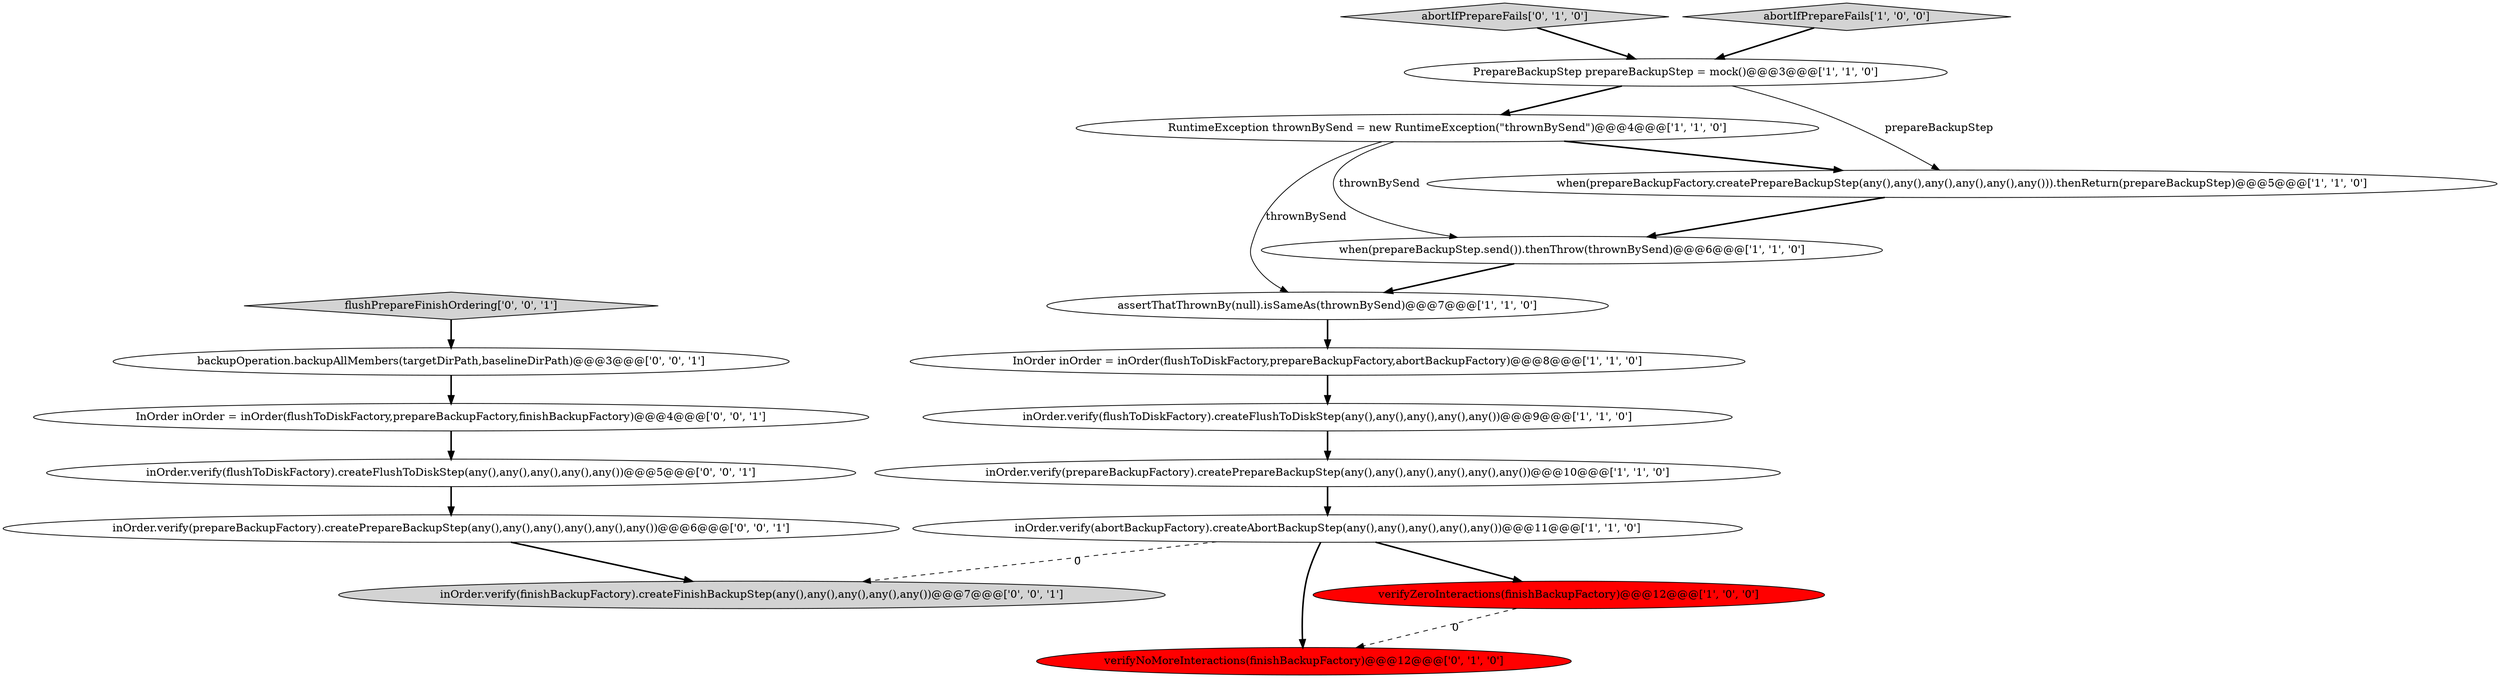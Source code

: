 digraph {
17 [style = filled, label = "backupOperation.backupAllMembers(targetDirPath,baselineDirPath)@@@3@@@['0', '0', '1']", fillcolor = white, shape = ellipse image = "AAA0AAABBB3BBB"];
2 [style = filled, label = "assertThatThrownBy(null).isSameAs(thrownBySend)@@@7@@@['1', '1', '0']", fillcolor = white, shape = ellipse image = "AAA0AAABBB1BBB"];
9 [style = filled, label = "RuntimeException thrownBySend = new RuntimeException(\"thrownBySend\")@@@4@@@['1', '1', '0']", fillcolor = white, shape = ellipse image = "AAA0AAABBB1BBB"];
18 [style = filled, label = "inOrder.verify(prepareBackupFactory).createPrepareBackupStep(any(),any(),any(),any(),any(),any())@@@6@@@['0', '0', '1']", fillcolor = white, shape = ellipse image = "AAA0AAABBB3BBB"];
12 [style = filled, label = "abortIfPrepareFails['0', '1', '0']", fillcolor = lightgray, shape = diamond image = "AAA0AAABBB2BBB"];
4 [style = filled, label = "when(prepareBackupFactory.createPrepareBackupStep(any(),any(),any(),any(),any(),any())).thenReturn(prepareBackupStep)@@@5@@@['1', '1', '0']", fillcolor = white, shape = ellipse image = "AAA0AAABBB1BBB"];
7 [style = filled, label = "inOrder.verify(prepareBackupFactory).createPrepareBackupStep(any(),any(),any(),any(),any(),any())@@@10@@@['1', '1', '0']", fillcolor = white, shape = ellipse image = "AAA0AAABBB1BBB"];
0 [style = filled, label = "inOrder.verify(flushToDiskFactory).createFlushToDiskStep(any(),any(),any(),any(),any())@@@9@@@['1', '1', '0']", fillcolor = white, shape = ellipse image = "AAA0AAABBB1BBB"];
1 [style = filled, label = "inOrder.verify(abortBackupFactory).createAbortBackupStep(any(),any(),any(),any(),any())@@@11@@@['1', '1', '0']", fillcolor = white, shape = ellipse image = "AAA0AAABBB1BBB"];
8 [style = filled, label = "abortIfPrepareFails['1', '0', '0']", fillcolor = lightgray, shape = diamond image = "AAA0AAABBB1BBB"];
16 [style = filled, label = "InOrder inOrder = inOrder(flushToDiskFactory,prepareBackupFactory,finishBackupFactory)@@@4@@@['0', '0', '1']", fillcolor = white, shape = ellipse image = "AAA0AAABBB3BBB"];
6 [style = filled, label = "PrepareBackupStep prepareBackupStep = mock()@@@3@@@['1', '1', '0']", fillcolor = white, shape = ellipse image = "AAA0AAABBB1BBB"];
10 [style = filled, label = "when(prepareBackupStep.send()).thenThrow(thrownBySend)@@@6@@@['1', '1', '0']", fillcolor = white, shape = ellipse image = "AAA0AAABBB1BBB"];
3 [style = filled, label = "InOrder inOrder = inOrder(flushToDiskFactory,prepareBackupFactory,abortBackupFactory)@@@8@@@['1', '1', '0']", fillcolor = white, shape = ellipse image = "AAA0AAABBB1BBB"];
5 [style = filled, label = "verifyZeroInteractions(finishBackupFactory)@@@12@@@['1', '0', '0']", fillcolor = red, shape = ellipse image = "AAA1AAABBB1BBB"];
14 [style = filled, label = "flushPrepareFinishOrdering['0', '0', '1']", fillcolor = lightgray, shape = diamond image = "AAA0AAABBB3BBB"];
15 [style = filled, label = "inOrder.verify(finishBackupFactory).createFinishBackupStep(any(),any(),any(),any(),any())@@@7@@@['0', '0', '1']", fillcolor = lightgray, shape = ellipse image = "AAA0AAABBB3BBB"];
11 [style = filled, label = "verifyNoMoreInteractions(finishBackupFactory)@@@12@@@['0', '1', '0']", fillcolor = red, shape = ellipse image = "AAA1AAABBB2BBB"];
13 [style = filled, label = "inOrder.verify(flushToDiskFactory).createFlushToDiskStep(any(),any(),any(),any(),any())@@@5@@@['0', '0', '1']", fillcolor = white, shape = ellipse image = "AAA0AAABBB3BBB"];
1->5 [style = bold, label=""];
4->10 [style = bold, label=""];
16->13 [style = bold, label=""];
7->1 [style = bold, label=""];
6->4 [style = solid, label="prepareBackupStep"];
1->15 [style = dashed, label="0"];
9->4 [style = bold, label=""];
2->3 [style = bold, label=""];
18->15 [style = bold, label=""];
14->17 [style = bold, label=""];
8->6 [style = bold, label=""];
12->6 [style = bold, label=""];
3->0 [style = bold, label=""];
1->11 [style = bold, label=""];
0->7 [style = bold, label=""];
5->11 [style = dashed, label="0"];
9->2 [style = solid, label="thrownBySend"];
9->10 [style = solid, label="thrownBySend"];
10->2 [style = bold, label=""];
6->9 [style = bold, label=""];
17->16 [style = bold, label=""];
13->18 [style = bold, label=""];
}

